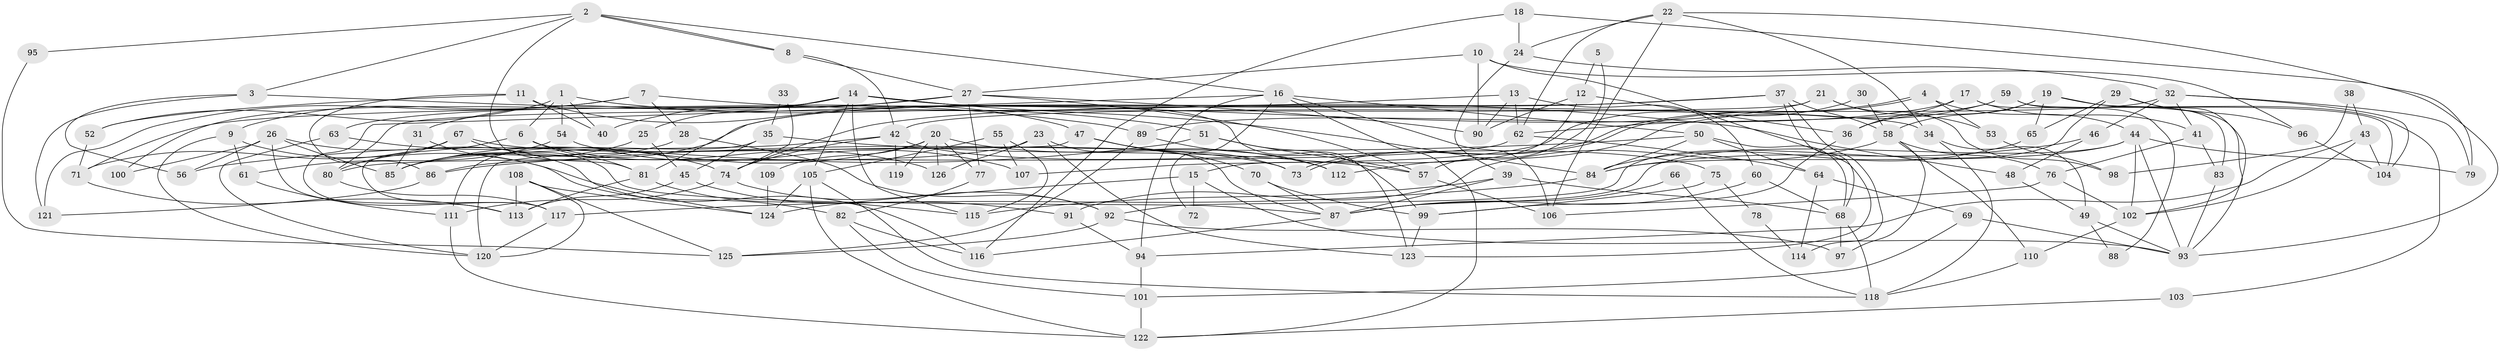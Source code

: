 // Generated by graph-tools (version 1.1) at 2025/50/03/09/25 03:50:09]
// undirected, 126 vertices, 252 edges
graph export_dot {
graph [start="1"]
  node [color=gray90,style=filled];
  1;
  2;
  3;
  4;
  5;
  6;
  7;
  8;
  9;
  10;
  11;
  12;
  13;
  14;
  15;
  16;
  17;
  18;
  19;
  20;
  21;
  22;
  23;
  24;
  25;
  26;
  27;
  28;
  29;
  30;
  31;
  32;
  33;
  34;
  35;
  36;
  37;
  38;
  39;
  40;
  41;
  42;
  43;
  44;
  45;
  46;
  47;
  48;
  49;
  50;
  51;
  52;
  53;
  54;
  55;
  56;
  57;
  58;
  59;
  60;
  61;
  62;
  63;
  64;
  65;
  66;
  67;
  68;
  69;
  70;
  71;
  72;
  73;
  74;
  75;
  76;
  77;
  78;
  79;
  80;
  81;
  82;
  83;
  84;
  85;
  86;
  87;
  88;
  89;
  90;
  91;
  92;
  93;
  94;
  95;
  96;
  97;
  98;
  99;
  100;
  101;
  102;
  103;
  104;
  105;
  106;
  107;
  108;
  109;
  110;
  111;
  112;
  113;
  114;
  115;
  116;
  117;
  118;
  119;
  120;
  121;
  122;
  123;
  124;
  125;
  126;
  1 -- 40;
  1 -- 51;
  1 -- 6;
  1 -- 52;
  1 -- 54;
  2 -- 16;
  2 -- 8;
  2 -- 8;
  2 -- 3;
  2 -- 81;
  2 -- 95;
  3 -- 56;
  3 -- 89;
  3 -- 121;
  4 -- 44;
  4 -- 73;
  4 -- 73;
  4 -- 53;
  5 -- 57;
  5 -- 12;
  6 -- 81;
  6 -- 117;
  6 -- 126;
  7 -- 48;
  7 -- 121;
  7 -- 9;
  7 -- 28;
  8 -- 42;
  8 -- 27;
  9 -- 82;
  9 -- 61;
  9 -- 120;
  10 -- 123;
  10 -- 27;
  10 -- 90;
  10 -- 96;
  11 -- 86;
  11 -- 47;
  11 -- 40;
  11 -- 52;
  12 -- 90;
  12 -- 15;
  12 -- 36;
  13 -- 81;
  13 -- 90;
  13 -- 60;
  13 -- 62;
  14 -- 84;
  14 -- 105;
  14 -- 25;
  14 -- 31;
  14 -- 34;
  14 -- 100;
  14 -- 115;
  14 -- 123;
  15 -- 124;
  15 -- 93;
  15 -- 72;
  16 -- 117;
  16 -- 94;
  16 -- 50;
  16 -- 72;
  16 -- 106;
  16 -- 122;
  17 -- 41;
  17 -- 36;
  17 -- 88;
  17 -- 89;
  18 -- 116;
  18 -- 24;
  18 -- 93;
  19 -- 65;
  19 -- 93;
  19 -- 36;
  19 -- 58;
  19 -- 103;
  20 -- 85;
  20 -- 126;
  20 -- 77;
  20 -- 109;
  20 -- 112;
  20 -- 119;
  21 -- 85;
  21 -- 80;
  21 -- 53;
  21 -- 98;
  22 -- 62;
  22 -- 24;
  22 -- 34;
  22 -- 79;
  22 -- 106;
  23 -- 123;
  23 -- 87;
  23 -- 86;
  23 -- 126;
  24 -- 32;
  24 -- 39;
  25 -- 45;
  25 -- 85;
  26 -- 113;
  26 -- 85;
  26 -- 56;
  26 -- 100;
  26 -- 116;
  27 -- 77;
  27 -- 40;
  27 -- 57;
  27 -- 63;
  27 -- 90;
  28 -- 85;
  28 -- 92;
  29 -- 96;
  29 -- 102;
  29 -- 65;
  29 -- 92;
  30 -- 107;
  30 -- 58;
  31 -- 85;
  31 -- 124;
  32 -- 41;
  32 -- 79;
  32 -- 42;
  32 -- 46;
  32 -- 104;
  33 -- 35;
  33 -- 74;
  34 -- 49;
  34 -- 118;
  35 -- 111;
  35 -- 57;
  35 -- 45;
  36 -- 99;
  37 -- 68;
  37 -- 74;
  37 -- 58;
  37 -- 71;
  37 -- 114;
  38 -- 98;
  38 -- 43;
  39 -- 68;
  39 -- 115;
  39 -- 87;
  41 -- 76;
  41 -- 83;
  42 -- 74;
  42 -- 75;
  42 -- 85;
  42 -- 119;
  43 -- 94;
  43 -- 104;
  43 -- 102;
  44 -- 102;
  44 -- 87;
  44 -- 79;
  44 -- 84;
  44 -- 93;
  45 -- 113;
  45 -- 91;
  46 -- 84;
  46 -- 48;
  47 -- 120;
  47 -- 73;
  47 -- 70;
  48 -- 49;
  49 -- 93;
  49 -- 88;
  50 -- 68;
  50 -- 64;
  50 -- 84;
  50 -- 86;
  51 -- 57;
  51 -- 99;
  51 -- 56;
  52 -- 71;
  53 -- 98;
  54 -- 61;
  54 -- 107;
  55 -- 115;
  55 -- 105;
  55 -- 107;
  57 -- 106;
  58 -- 76;
  58 -- 91;
  58 -- 97;
  58 -- 110;
  59 -- 62;
  59 -- 112;
  59 -- 83;
  59 -- 104;
  60 -- 68;
  60 -- 87;
  61 -- 111;
  62 -- 80;
  62 -- 64;
  63 -- 120;
  63 -- 74;
  64 -- 69;
  64 -- 114;
  65 -- 84;
  66 -- 87;
  66 -- 118;
  67 -- 87;
  67 -- 71;
  67 -- 73;
  67 -- 80;
  68 -- 97;
  68 -- 118;
  69 -- 93;
  69 -- 101;
  70 -- 87;
  70 -- 99;
  71 -- 113;
  74 -- 92;
  74 -- 111;
  75 -- 99;
  75 -- 78;
  76 -- 106;
  76 -- 102;
  77 -- 82;
  78 -- 114;
  80 -- 117;
  81 -- 113;
  81 -- 115;
  82 -- 116;
  82 -- 101;
  83 -- 93;
  84 -- 117;
  86 -- 121;
  87 -- 116;
  89 -- 112;
  89 -- 125;
  91 -- 94;
  92 -- 97;
  92 -- 125;
  94 -- 101;
  95 -- 125;
  96 -- 104;
  99 -- 123;
  101 -- 122;
  102 -- 110;
  103 -- 122;
  105 -- 124;
  105 -- 118;
  105 -- 122;
  108 -- 125;
  108 -- 120;
  108 -- 113;
  108 -- 124;
  109 -- 124;
  110 -- 118;
  111 -- 122;
  117 -- 120;
}
